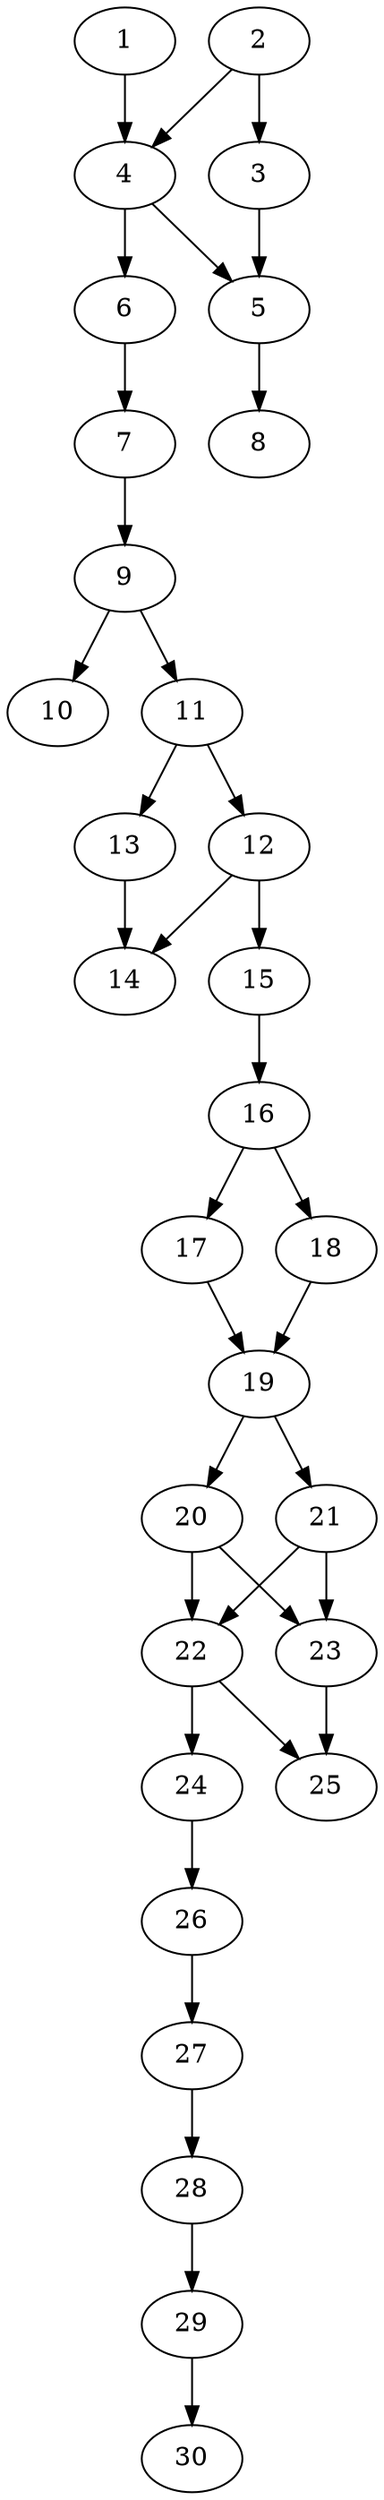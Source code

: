 // DAG automatically generated by daggen at Thu Oct  3 14:04:18 2019
// ./daggen --dot -n 30 --ccr 0.5 --fat 0.3 --regular 0.7 --density 0.6 --mindata 5242880 --maxdata 52428800 
digraph G {
  1 [size="68915200", alpha="0.15", expect_size="34457600"] 
  1 -> 4 [size ="34457600"]
  2 [size="87037952", alpha="0.07", expect_size="43518976"] 
  2 -> 3 [size ="43518976"]
  2 -> 4 [size ="43518976"]
  3 [size="50546688", alpha="0.15", expect_size="25273344"] 
  3 -> 5 [size ="25273344"]
  4 [size="31981568", alpha="0.05", expect_size="15990784"] 
  4 -> 5 [size ="15990784"]
  4 -> 6 [size ="15990784"]
  5 [size="89081856", alpha="0.17", expect_size="44540928"] 
  5 -> 8 [size ="44540928"]
  6 [size="85684224", alpha="0.13", expect_size="42842112"] 
  6 -> 7 [size ="42842112"]
  7 [size="54525952", alpha="0.00", expect_size="27262976"] 
  7 -> 9 [size ="27262976"]
  8 [size="19890176", alpha="0.20", expect_size="9945088"] 
  9 [size="11143168", alpha="0.07", expect_size="5571584"] 
  9 -> 10 [size ="5571584"]
  9 -> 11 [size ="5571584"]
  10 [size="44908544", alpha="0.12", expect_size="22454272"] 
  11 [size="20467712", alpha="0.17", expect_size="10233856"] 
  11 -> 12 [size ="10233856"]
  11 -> 13 [size ="10233856"]
  12 [size="93171712", alpha="0.12", expect_size="46585856"] 
  12 -> 14 [size ="46585856"]
  12 -> 15 [size ="46585856"]
  13 [size="33964032", alpha="0.10", expect_size="16982016"] 
  13 -> 14 [size ="16982016"]
  14 [size="10651648", alpha="0.18", expect_size="5325824"] 
  15 [size="32335872", alpha="0.18", expect_size="16167936"] 
  15 -> 16 [size ="16167936"]
  16 [size="20482048", alpha="0.07", expect_size="10241024"] 
  16 -> 17 [size ="10241024"]
  16 -> 18 [size ="10241024"]
  17 [size="81352704", alpha="0.11", expect_size="40676352"] 
  17 -> 19 [size ="40676352"]
  18 [size="83636224", alpha="0.18", expect_size="41818112"] 
  18 -> 19 [size ="41818112"]
  19 [size="82114560", alpha="0.01", expect_size="41057280"] 
  19 -> 20 [size ="41057280"]
  19 -> 21 [size ="41057280"]
  20 [size="19032064", alpha="0.06", expect_size="9516032"] 
  20 -> 22 [size ="9516032"]
  20 -> 23 [size ="9516032"]
  21 [size="75198464", alpha="0.04", expect_size="37599232"] 
  21 -> 22 [size ="37599232"]
  21 -> 23 [size ="37599232"]
  22 [size="62582784", alpha="0.18", expect_size="31291392"] 
  22 -> 24 [size ="31291392"]
  22 -> 25 [size ="31291392"]
  23 [size="22927360", alpha="0.20", expect_size="11463680"] 
  23 -> 25 [size ="11463680"]
  24 [size="68446208", alpha="0.07", expect_size="34223104"] 
  24 -> 26 [size ="34223104"]
  25 [size="60579840", alpha="0.11", expect_size="30289920"] 
  26 [size="51367936", alpha="0.10", expect_size="25683968"] 
  26 -> 27 [size ="25683968"]
  27 [size="84000768", alpha="0.19", expect_size="42000384"] 
  27 -> 28 [size ="42000384"]
  28 [size="41402368", alpha="0.10", expect_size="20701184"] 
  28 -> 29 [size ="20701184"]
  29 [size="29759488", alpha="0.01", expect_size="14879744"] 
  29 -> 30 [size ="14879744"]
  30 [size="33411072", alpha="0.19", expect_size="16705536"] 
}
